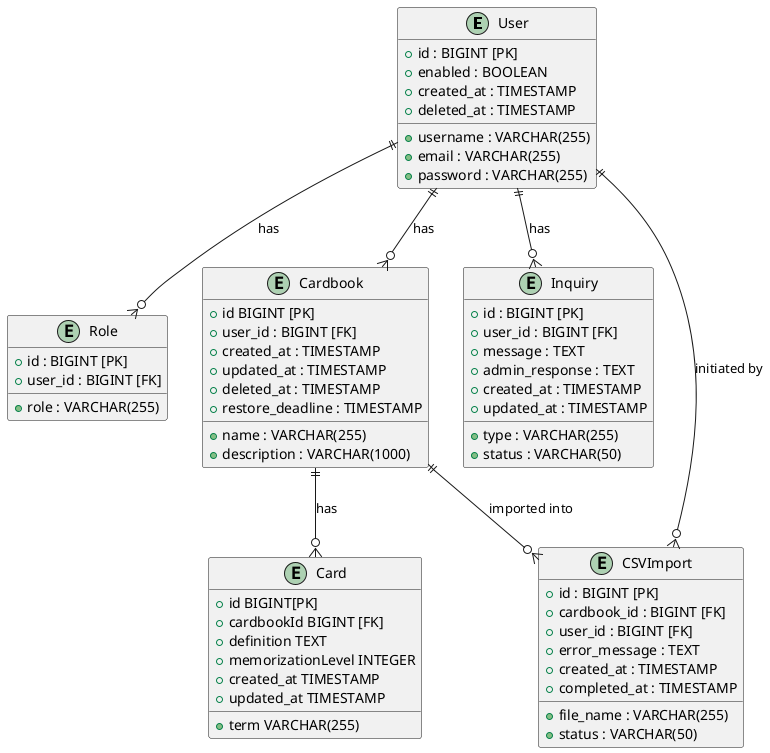 @startuml tango_er
entity User {
    + id : BIGINT [PK]
    + username : VARCHAR(255)
    + email : VARCHAR(255)
    + password : VARCHAR(255)
    + enabled : BOOLEAN
    + created_at : TIMESTAMP
    + deleted_at : TIMESTAMP
}

entity Role {
    + id : BIGINT [PK]
    + user_id : BIGINT [FK]
    + role : VARCHAR(255)
}

entity Cardbook {
    + id BIGINT [PK]
    + user_id : BIGINT [FK]
    + name : VARCHAR(255)
    + description : VARCHAR(1000)
    + created_at : TIMESTAMP
    + updated_at : TIMESTAMP
    + deleted_at : TIMESTAMP
    + restore_deadline : TIMESTAMP
}

entity Card {
    + id BIGINT[PK]
    + cardbookId BIGINT [FK]
    + term VARCHAR(255)
    + definition TEXT
    + memorizationLevel INTEGER
    + created_at TIMESTAMP
    + updated_at TIMESTAMP
}

entity Inquiry {
    + id : BIGINT [PK]
    + user_id : BIGINT [FK]
    + type : VARCHAR(255)
    + message : TEXT
    + status : VARCHAR(50)
    + admin_response : TEXT
    + created_at : TIMESTAMP
    + updated_at : TIMESTAMP
}

entity CSVImport {
    + id : BIGINT [PK]
    + cardbook_id : BIGINT [FK]
    + user_id : BIGINT [FK]
    + file_name : VARCHAR(255)
    + status : VARCHAR(50)
    + error_message : TEXT
    + created_at : TIMESTAMP
    + completed_at : TIMESTAMP
}

User ||--o{ Role : "has"
User ||--o{ Cardbook : "has"
Cardbook ||--o{ Card : "has"
User ||--o{ Inquiry : "has"
User ||--o{ CSVImport : "initiated by"
Cardbook ||--o{ CSVImport : "imported into"
@enduml